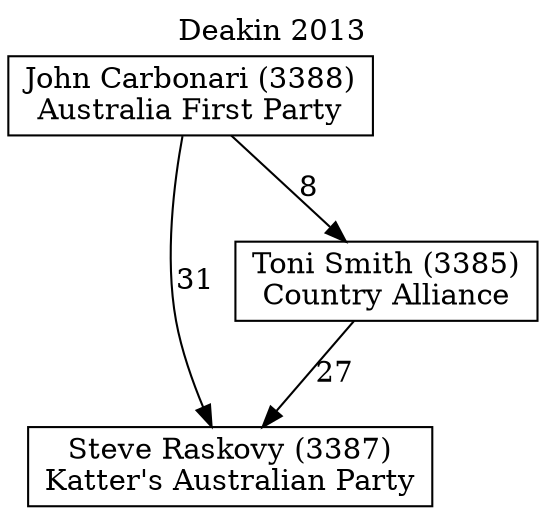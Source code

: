 // House preference flow
digraph "Steve Raskovy (3387)_Deakin_2013" {
	graph [label="Deakin 2013" labelloc=t mclimit=10]
	node [shape=box]
	"Steve Raskovy (3387)" [label="Steve Raskovy (3387)
Katter's Australian Party"]
	"Toni Smith (3385)" [label="Toni Smith (3385)
Country Alliance"]
	"John Carbonari (3388)" [label="John Carbonari (3388)
Australia First Party"]
	"Toni Smith (3385)" -> "Steve Raskovy (3387)" [label=27]
	"John Carbonari (3388)" -> "Toni Smith (3385)" [label=8]
	"John Carbonari (3388)" -> "Steve Raskovy (3387)" [label=31]
}
